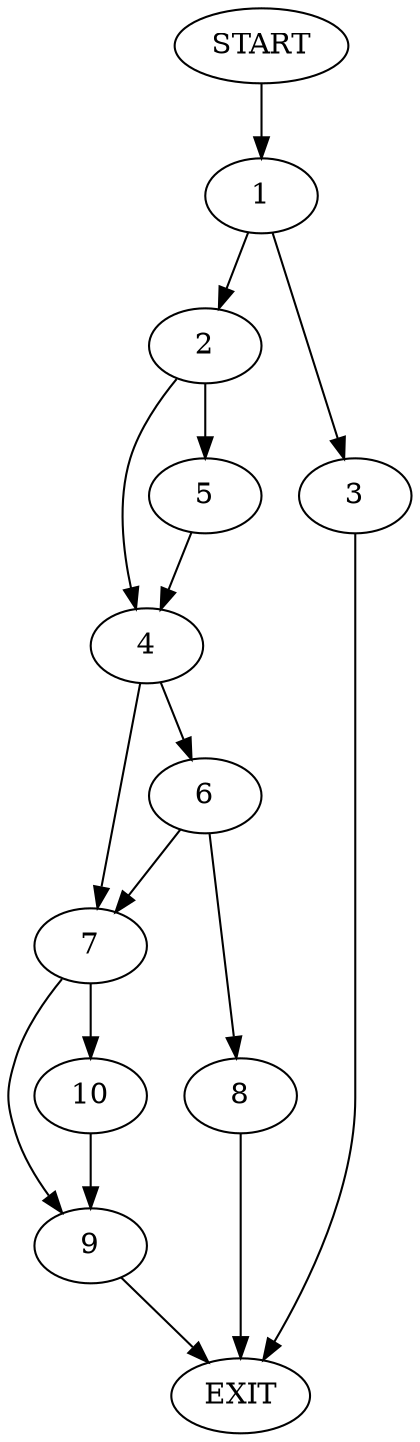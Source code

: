 digraph {
0 [label="START"]
11 [label="EXIT"]
0 -> 1
1 -> 2
1 -> 3
2 -> 4
2 -> 5
3 -> 11
4 -> 6
4 -> 7
5 -> 4
6 -> 8
6 -> 7
7 -> 9
7 -> 10
8 -> 11
9 -> 11
10 -> 9
}
